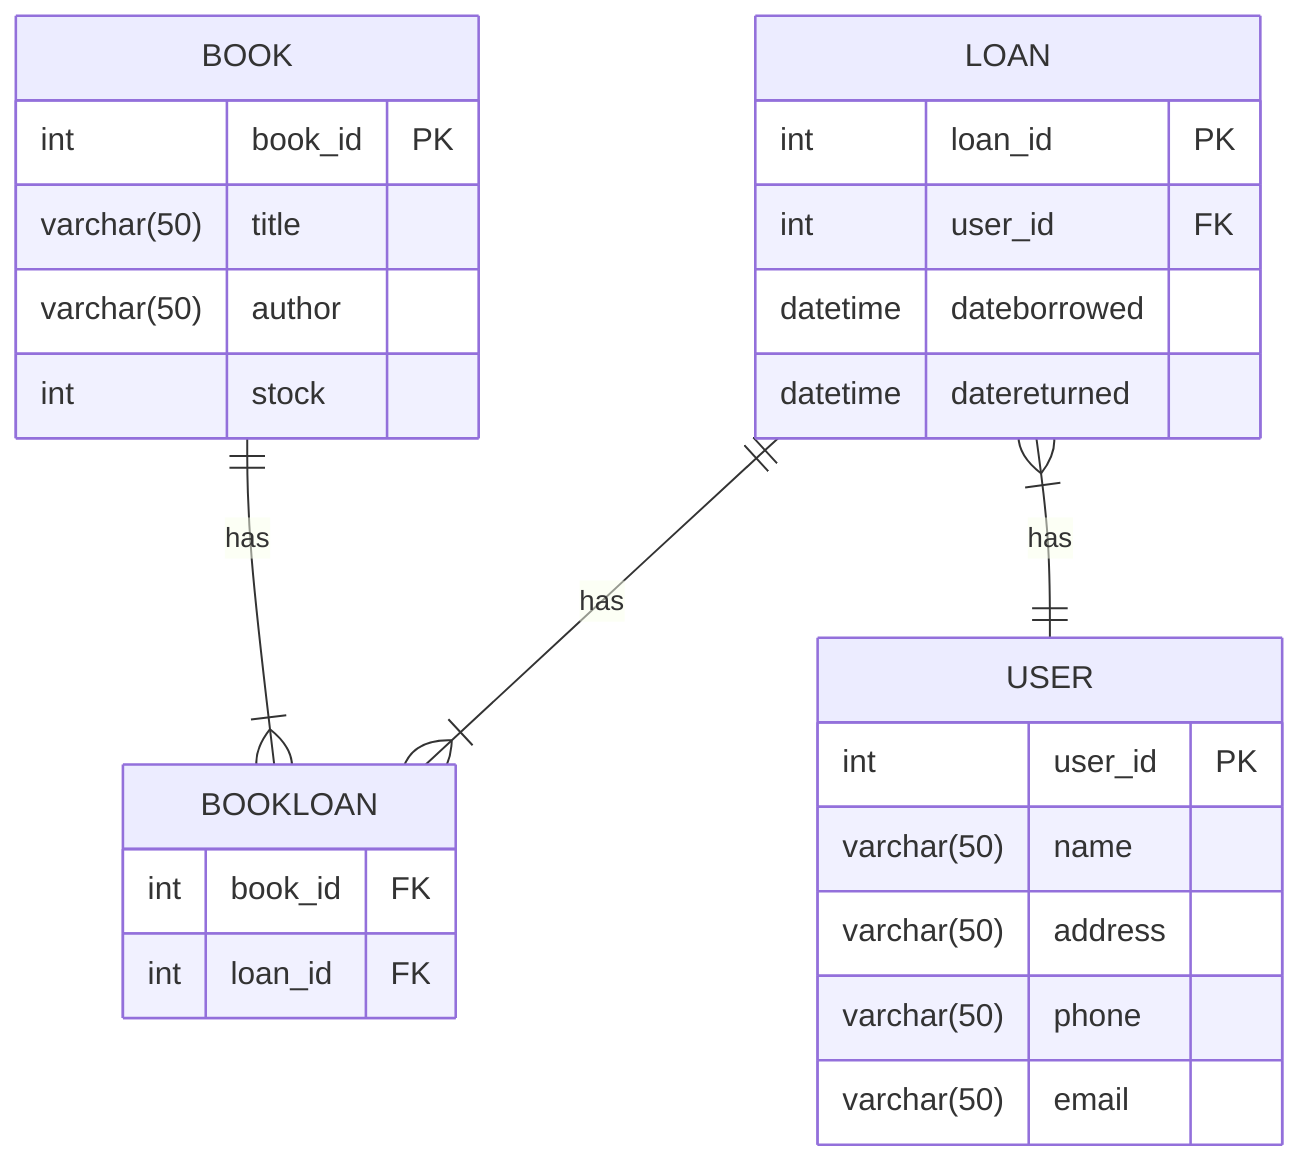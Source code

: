 erDiagram
    BOOK {
        int book_id PK
        varchar(50) title
        varchar(50) author
        int stock
    }
    BOOKLOAN {
        int book_id FK
        int loan_id FK
    }
    LOAN {
        int loan_id PK
        int user_id FK
        datetime dateborrowed
        datetime datereturned
    }
    USER {
        int user_id PK
        varchar(50) name
        varchar(50) address
        varchar(50) phone
        varchar(50) email
    }

    BOOK ||--|{ BOOKLOAN : has
    LOAN ||--|{ BOOKLOAN : has
    LOAN }|--|| USER : has
